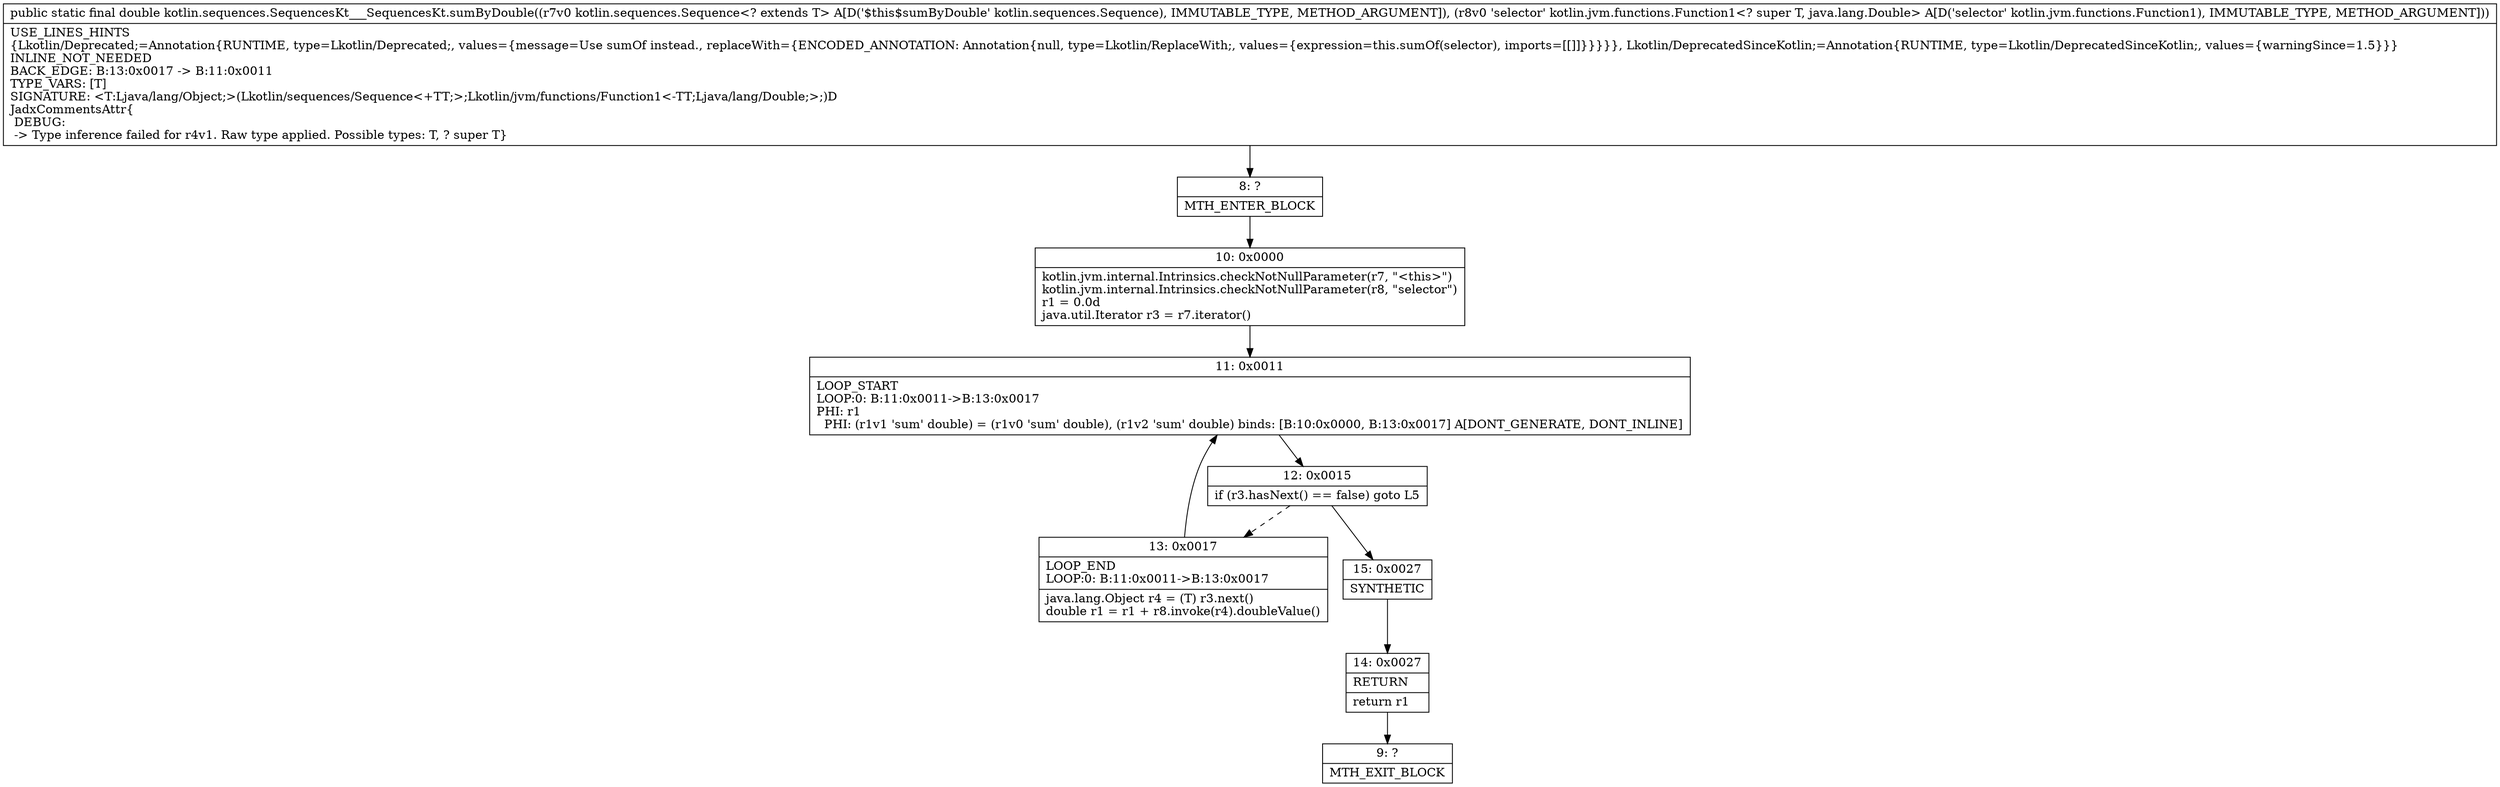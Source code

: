 digraph "CFG forkotlin.sequences.SequencesKt___SequencesKt.sumByDouble(Lkotlin\/sequences\/Sequence;Lkotlin\/jvm\/functions\/Function1;)D" {
Node_8 [shape=record,label="{8\:\ ?|MTH_ENTER_BLOCK\l}"];
Node_10 [shape=record,label="{10\:\ 0x0000|kotlin.jvm.internal.Intrinsics.checkNotNullParameter(r7, \"\<this\>\")\lkotlin.jvm.internal.Intrinsics.checkNotNullParameter(r8, \"selector\")\lr1 = 0.0d\ljava.util.Iterator r3 = r7.iterator()\l}"];
Node_11 [shape=record,label="{11\:\ 0x0011|LOOP_START\lLOOP:0: B:11:0x0011\-\>B:13:0x0017\lPHI: r1 \l  PHI: (r1v1 'sum' double) = (r1v0 'sum' double), (r1v2 'sum' double) binds: [B:10:0x0000, B:13:0x0017] A[DONT_GENERATE, DONT_INLINE]\l}"];
Node_12 [shape=record,label="{12\:\ 0x0015|if (r3.hasNext() == false) goto L5\l}"];
Node_13 [shape=record,label="{13\:\ 0x0017|LOOP_END\lLOOP:0: B:11:0x0011\-\>B:13:0x0017\l|java.lang.Object r4 = (T) r3.next()\ldouble r1 = r1 + r8.invoke(r4).doubleValue()\l}"];
Node_15 [shape=record,label="{15\:\ 0x0027|SYNTHETIC\l}"];
Node_14 [shape=record,label="{14\:\ 0x0027|RETURN\l|return r1\l}"];
Node_9 [shape=record,label="{9\:\ ?|MTH_EXIT_BLOCK\l}"];
MethodNode[shape=record,label="{public static final double kotlin.sequences.SequencesKt___SequencesKt.sumByDouble((r7v0 kotlin.sequences.Sequence\<? extends T\> A[D('$this$sumByDouble' kotlin.sequences.Sequence), IMMUTABLE_TYPE, METHOD_ARGUMENT]), (r8v0 'selector' kotlin.jvm.functions.Function1\<? super T, java.lang.Double\> A[D('selector' kotlin.jvm.functions.Function1), IMMUTABLE_TYPE, METHOD_ARGUMENT]))  | USE_LINES_HINTS\l\{Lkotlin\/Deprecated;=Annotation\{RUNTIME, type=Lkotlin\/Deprecated;, values=\{message=Use sumOf instead., replaceWith=\{ENCODED_ANNOTATION: Annotation\{null, type=Lkotlin\/ReplaceWith;, values=\{expression=this.sumOf(selector), imports=[[]]\}\}\}\}\}, Lkotlin\/DeprecatedSinceKotlin;=Annotation\{RUNTIME, type=Lkotlin\/DeprecatedSinceKotlin;, values=\{warningSince=1.5\}\}\}\lINLINE_NOT_NEEDED\lBACK_EDGE: B:13:0x0017 \-\> B:11:0x0011\lTYPE_VARS: [T]\lSIGNATURE: \<T:Ljava\/lang\/Object;\>(Lkotlin\/sequences\/Sequence\<+TT;\>;Lkotlin\/jvm\/functions\/Function1\<\-TT;Ljava\/lang\/Double;\>;)D\lJadxCommentsAttr\{\l DEBUG: \l \-\> Type inference failed for r4v1. Raw type applied. Possible types: T, ? super T\}\l}"];
MethodNode -> Node_8;Node_8 -> Node_10;
Node_10 -> Node_11;
Node_11 -> Node_12;
Node_12 -> Node_13[style=dashed];
Node_12 -> Node_15;
Node_13 -> Node_11;
Node_15 -> Node_14;
Node_14 -> Node_9;
}

